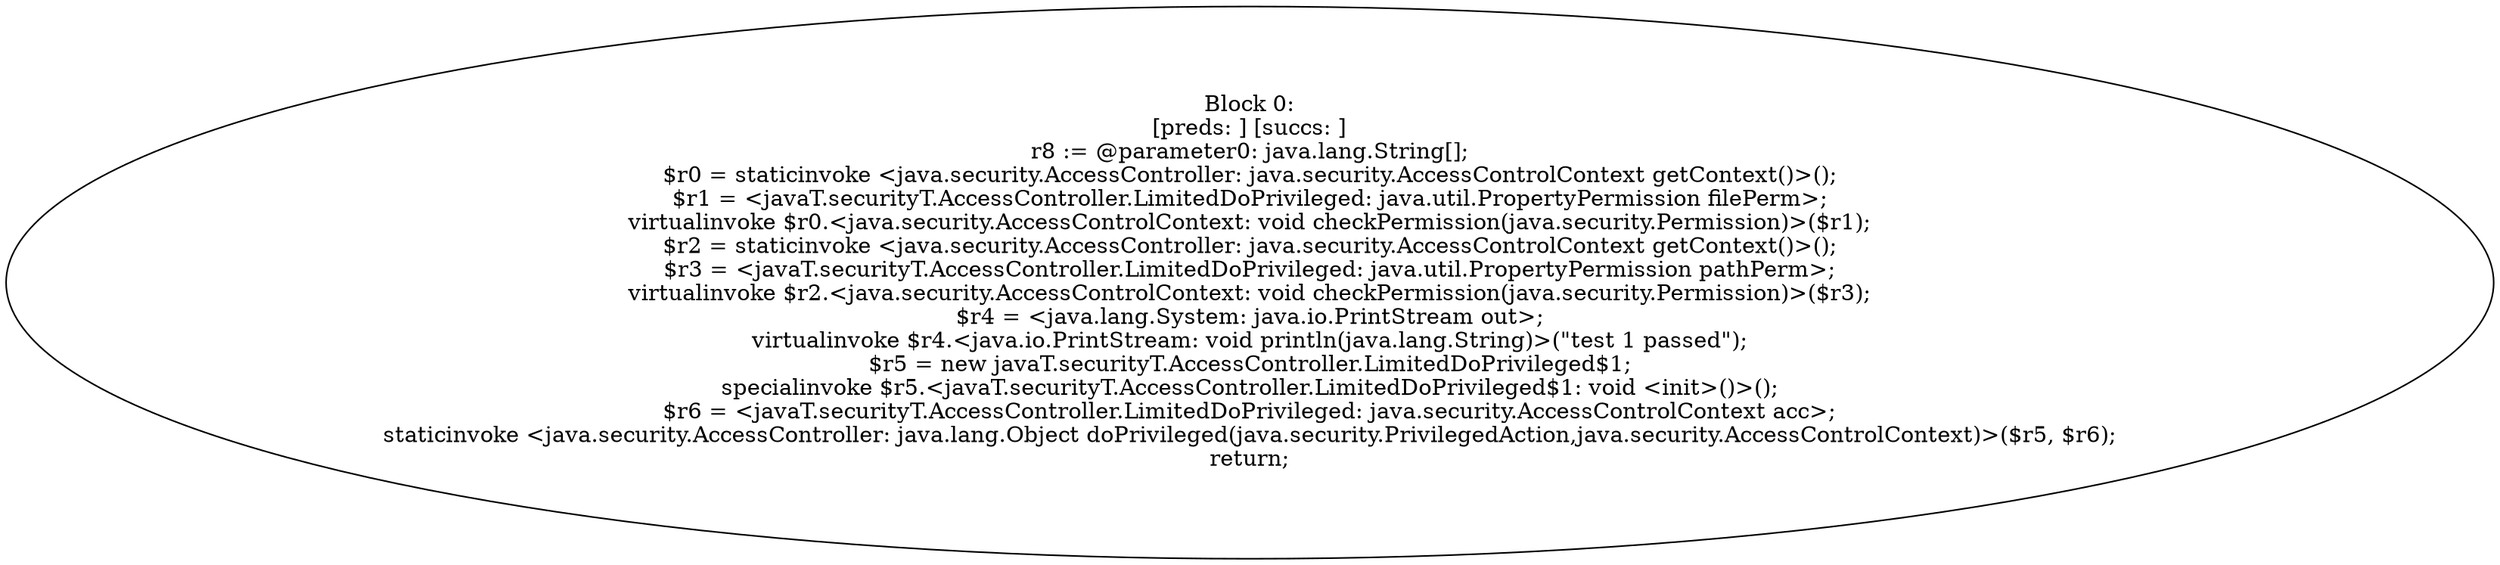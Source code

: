 digraph "unitGraph" {
    "Block 0:
[preds: ] [succs: ]
r8 := @parameter0: java.lang.String[];
$r0 = staticinvoke <java.security.AccessController: java.security.AccessControlContext getContext()>();
$r1 = <javaT.securityT.AccessController.LimitedDoPrivileged: java.util.PropertyPermission filePerm>;
virtualinvoke $r0.<java.security.AccessControlContext: void checkPermission(java.security.Permission)>($r1);
$r2 = staticinvoke <java.security.AccessController: java.security.AccessControlContext getContext()>();
$r3 = <javaT.securityT.AccessController.LimitedDoPrivileged: java.util.PropertyPermission pathPerm>;
virtualinvoke $r2.<java.security.AccessControlContext: void checkPermission(java.security.Permission)>($r3);
$r4 = <java.lang.System: java.io.PrintStream out>;
virtualinvoke $r4.<java.io.PrintStream: void println(java.lang.String)>(\"test 1 passed\");
$r5 = new javaT.securityT.AccessController.LimitedDoPrivileged$1;
specialinvoke $r5.<javaT.securityT.AccessController.LimitedDoPrivileged$1: void <init>()>();
$r6 = <javaT.securityT.AccessController.LimitedDoPrivileged: java.security.AccessControlContext acc>;
staticinvoke <java.security.AccessController: java.lang.Object doPrivileged(java.security.PrivilegedAction,java.security.AccessControlContext)>($r5, $r6);
return;
"
}
